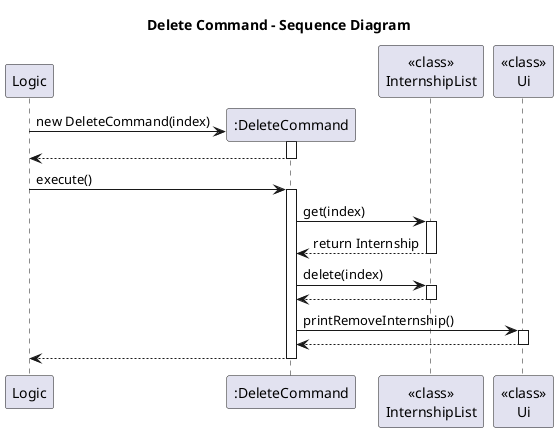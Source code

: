 @startuml
title Delete Command - Sequence Diagram

participant Logic
create ":DeleteCommand" as DC
participant "<<class>>\nInternshipList" as IL
participant "<<class>>\nUi" as UI

Logic -> DC**: new DeleteCommand(index)
activate DC
return
deactivate DC

Logic -> DC: execute()
activate DC

DC -> IL: get(index)
activate IL
IL --> DC: return Internship
deactivate IL

DC -> IL: delete(index)
activate IL

IL --> DC
deactivate IL

DC -> UI: printRemoveInternship()
activate UI
UI --> DC
deactivate UI


DC --> Logic
deactivate DC

@enduml
